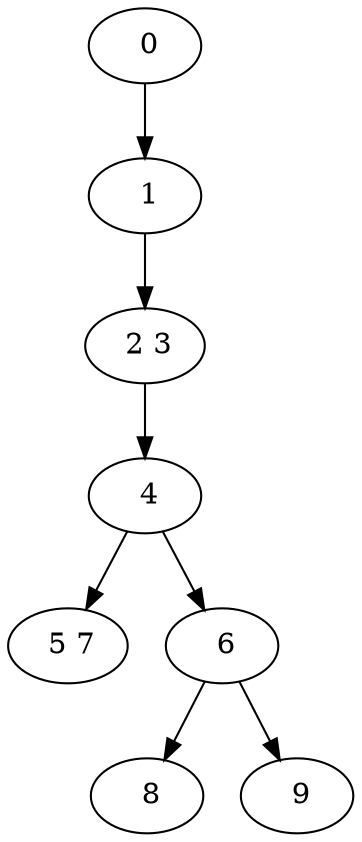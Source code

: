 digraph mytree {
" 0" -> " 1";
" 1" -> " 2 3";
" 2 3" -> " 4";
" 4" -> " 5 7";
" 4" -> " 6";
" 5 7";
" 6" -> " 8";
" 6" -> " 9";
" 8";
" 9";
}
